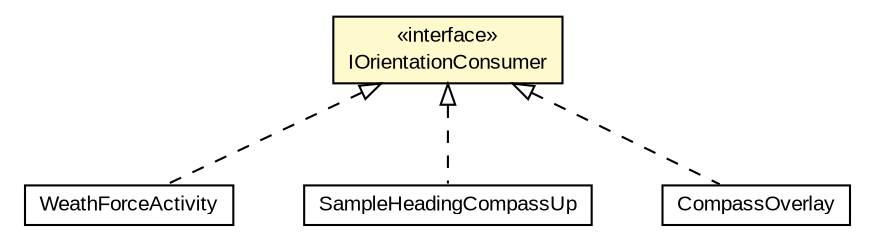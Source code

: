 #!/usr/local/bin/dot
#
# Class diagram 
# Generated by UMLGraph version R5_6-24-gf6e263 (http://www.umlgraph.org/)
#

digraph G {
	edge [fontname="arial",fontsize=10,labelfontname="arial",labelfontsize=10];
	node [fontname="arial",fontsize=10,shape=plaintext];
	nodesep=0.25;
	ranksep=0.5;
	// org.osmdroid.bugtestfragments.WeathForceActivity
	c41905 [label=<<table title="org.osmdroid.bugtestfragments.WeathForceActivity" border="0" cellborder="1" cellspacing="0" cellpadding="2" port="p" href="../../../bugtestfragments/WeathForceActivity.html">
		<tr><td><table border="0" cellspacing="0" cellpadding="1">
<tr><td align="center" balign="center"> WeathForceActivity </td></tr>
		</table></td></tr>
		</table>>, URL="../../../bugtestfragments/WeathForceActivity.html", fontname="arial", fontcolor="black", fontsize=10.0];
	// org.osmdroid.samplefragments.location.SampleHeadingCompassUp
	c41947 [label=<<table title="org.osmdroid.samplefragments.location.SampleHeadingCompassUp" border="0" cellborder="1" cellspacing="0" cellpadding="2" port="p" href="../../../samplefragments/location/SampleHeadingCompassUp.html">
		<tr><td><table border="0" cellspacing="0" cellpadding="1">
<tr><td align="center" balign="center"> SampleHeadingCompassUp </td></tr>
		</table></td></tr>
		</table>>, URL="../../../samplefragments/location/SampleHeadingCompassUp.html", fontname="arial", fontcolor="black", fontsize=10.0];
	// org.osmdroid.views.overlay.compass.CompassOverlay
	c42082 [label=<<table title="org.osmdroid.views.overlay.compass.CompassOverlay" border="0" cellborder="1" cellspacing="0" cellpadding="2" port="p" href="./CompassOverlay.html">
		<tr><td><table border="0" cellspacing="0" cellpadding="1">
<tr><td align="center" balign="center"> CompassOverlay </td></tr>
		</table></td></tr>
		</table>>, URL="./CompassOverlay.html", fontname="arial", fontcolor="black", fontsize=10.0];
	// org.osmdroid.views.overlay.compass.IOrientationConsumer
	c42084 [label=<<table title="org.osmdroid.views.overlay.compass.IOrientationConsumer" border="0" cellborder="1" cellspacing="0" cellpadding="2" port="p" bgcolor="lemonChiffon" href="./IOrientationConsumer.html">
		<tr><td><table border="0" cellspacing="0" cellpadding="1">
<tr><td align="center" balign="center"> &#171;interface&#187; </td></tr>
<tr><td align="center" balign="center"> IOrientationConsumer </td></tr>
		</table></td></tr>
		</table>>, URL="./IOrientationConsumer.html", fontname="arial", fontcolor="black", fontsize=10.0];
	//org.osmdroid.bugtestfragments.WeathForceActivity implements org.osmdroid.views.overlay.compass.IOrientationConsumer
	c42084:p -> c41905:p [dir=back,arrowtail=empty,style=dashed];
	//org.osmdroid.samplefragments.location.SampleHeadingCompassUp implements org.osmdroid.views.overlay.compass.IOrientationConsumer
	c42084:p -> c41947:p [dir=back,arrowtail=empty,style=dashed];
	//org.osmdroid.views.overlay.compass.CompassOverlay implements org.osmdroid.views.overlay.compass.IOrientationConsumer
	c42084:p -> c42082:p [dir=back,arrowtail=empty,style=dashed];
}

